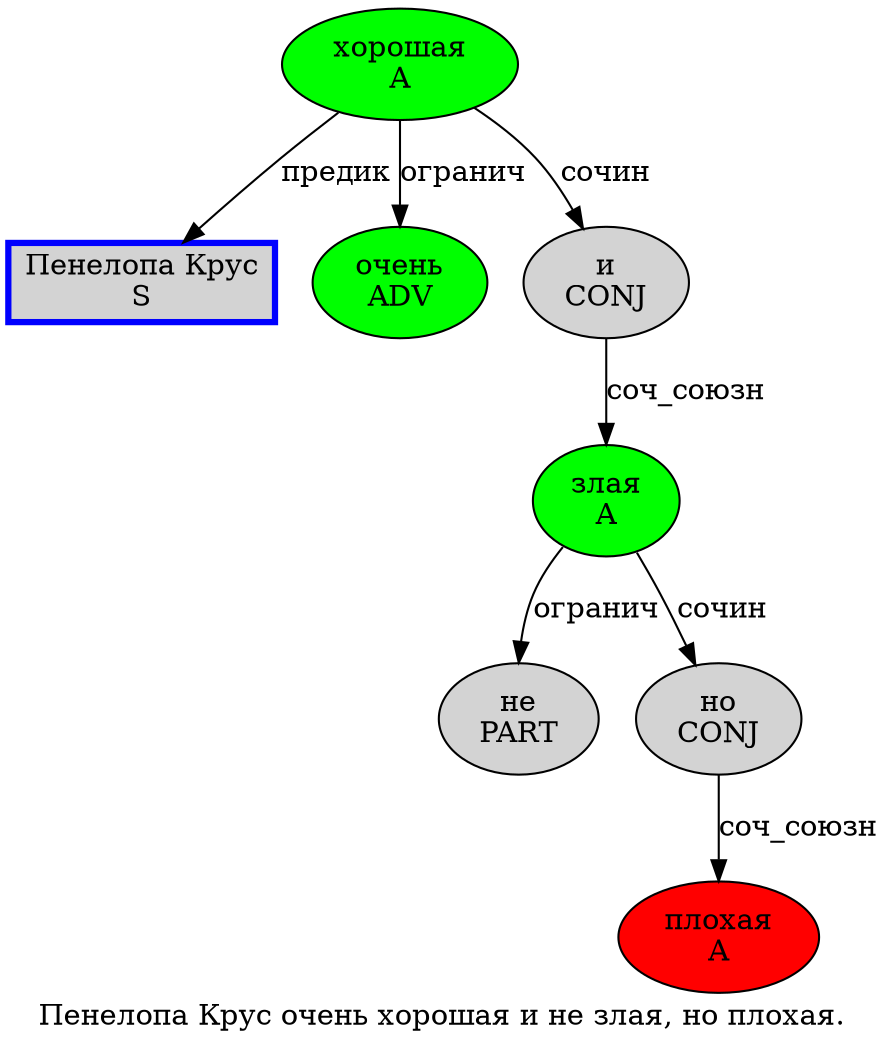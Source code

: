 digraph SENTENCE_51 {
	graph [label="Пенелопа Крус очень хорошая и не злая, но плохая."]
	node [style=filled]
		0 [label="Пенелопа Крус
S" color=blue fillcolor=lightgray penwidth=3 shape=box]
		1 [label="очень
ADV" color="" fillcolor=green penwidth=1 shape=ellipse]
		2 [label="хорошая
A" color="" fillcolor=green penwidth=1 shape=ellipse]
		3 [label="и
CONJ" color="" fillcolor=lightgray penwidth=1 shape=ellipse]
		4 [label="не
PART" color="" fillcolor=lightgray penwidth=1 shape=ellipse]
		5 [label="злая
A" color="" fillcolor=green penwidth=1 shape=ellipse]
		7 [label="но
CONJ" color="" fillcolor=lightgray penwidth=1 shape=ellipse]
		8 [label="плохая
A" color="" fillcolor=red penwidth=1 shape=ellipse]
			3 -> 5 [label="соч_союзн"]
			2 -> 0 [label="предик"]
			2 -> 1 [label="огранич"]
			2 -> 3 [label="сочин"]
			5 -> 4 [label="огранич"]
			5 -> 7 [label="сочин"]
			7 -> 8 [label="соч_союзн"]
}